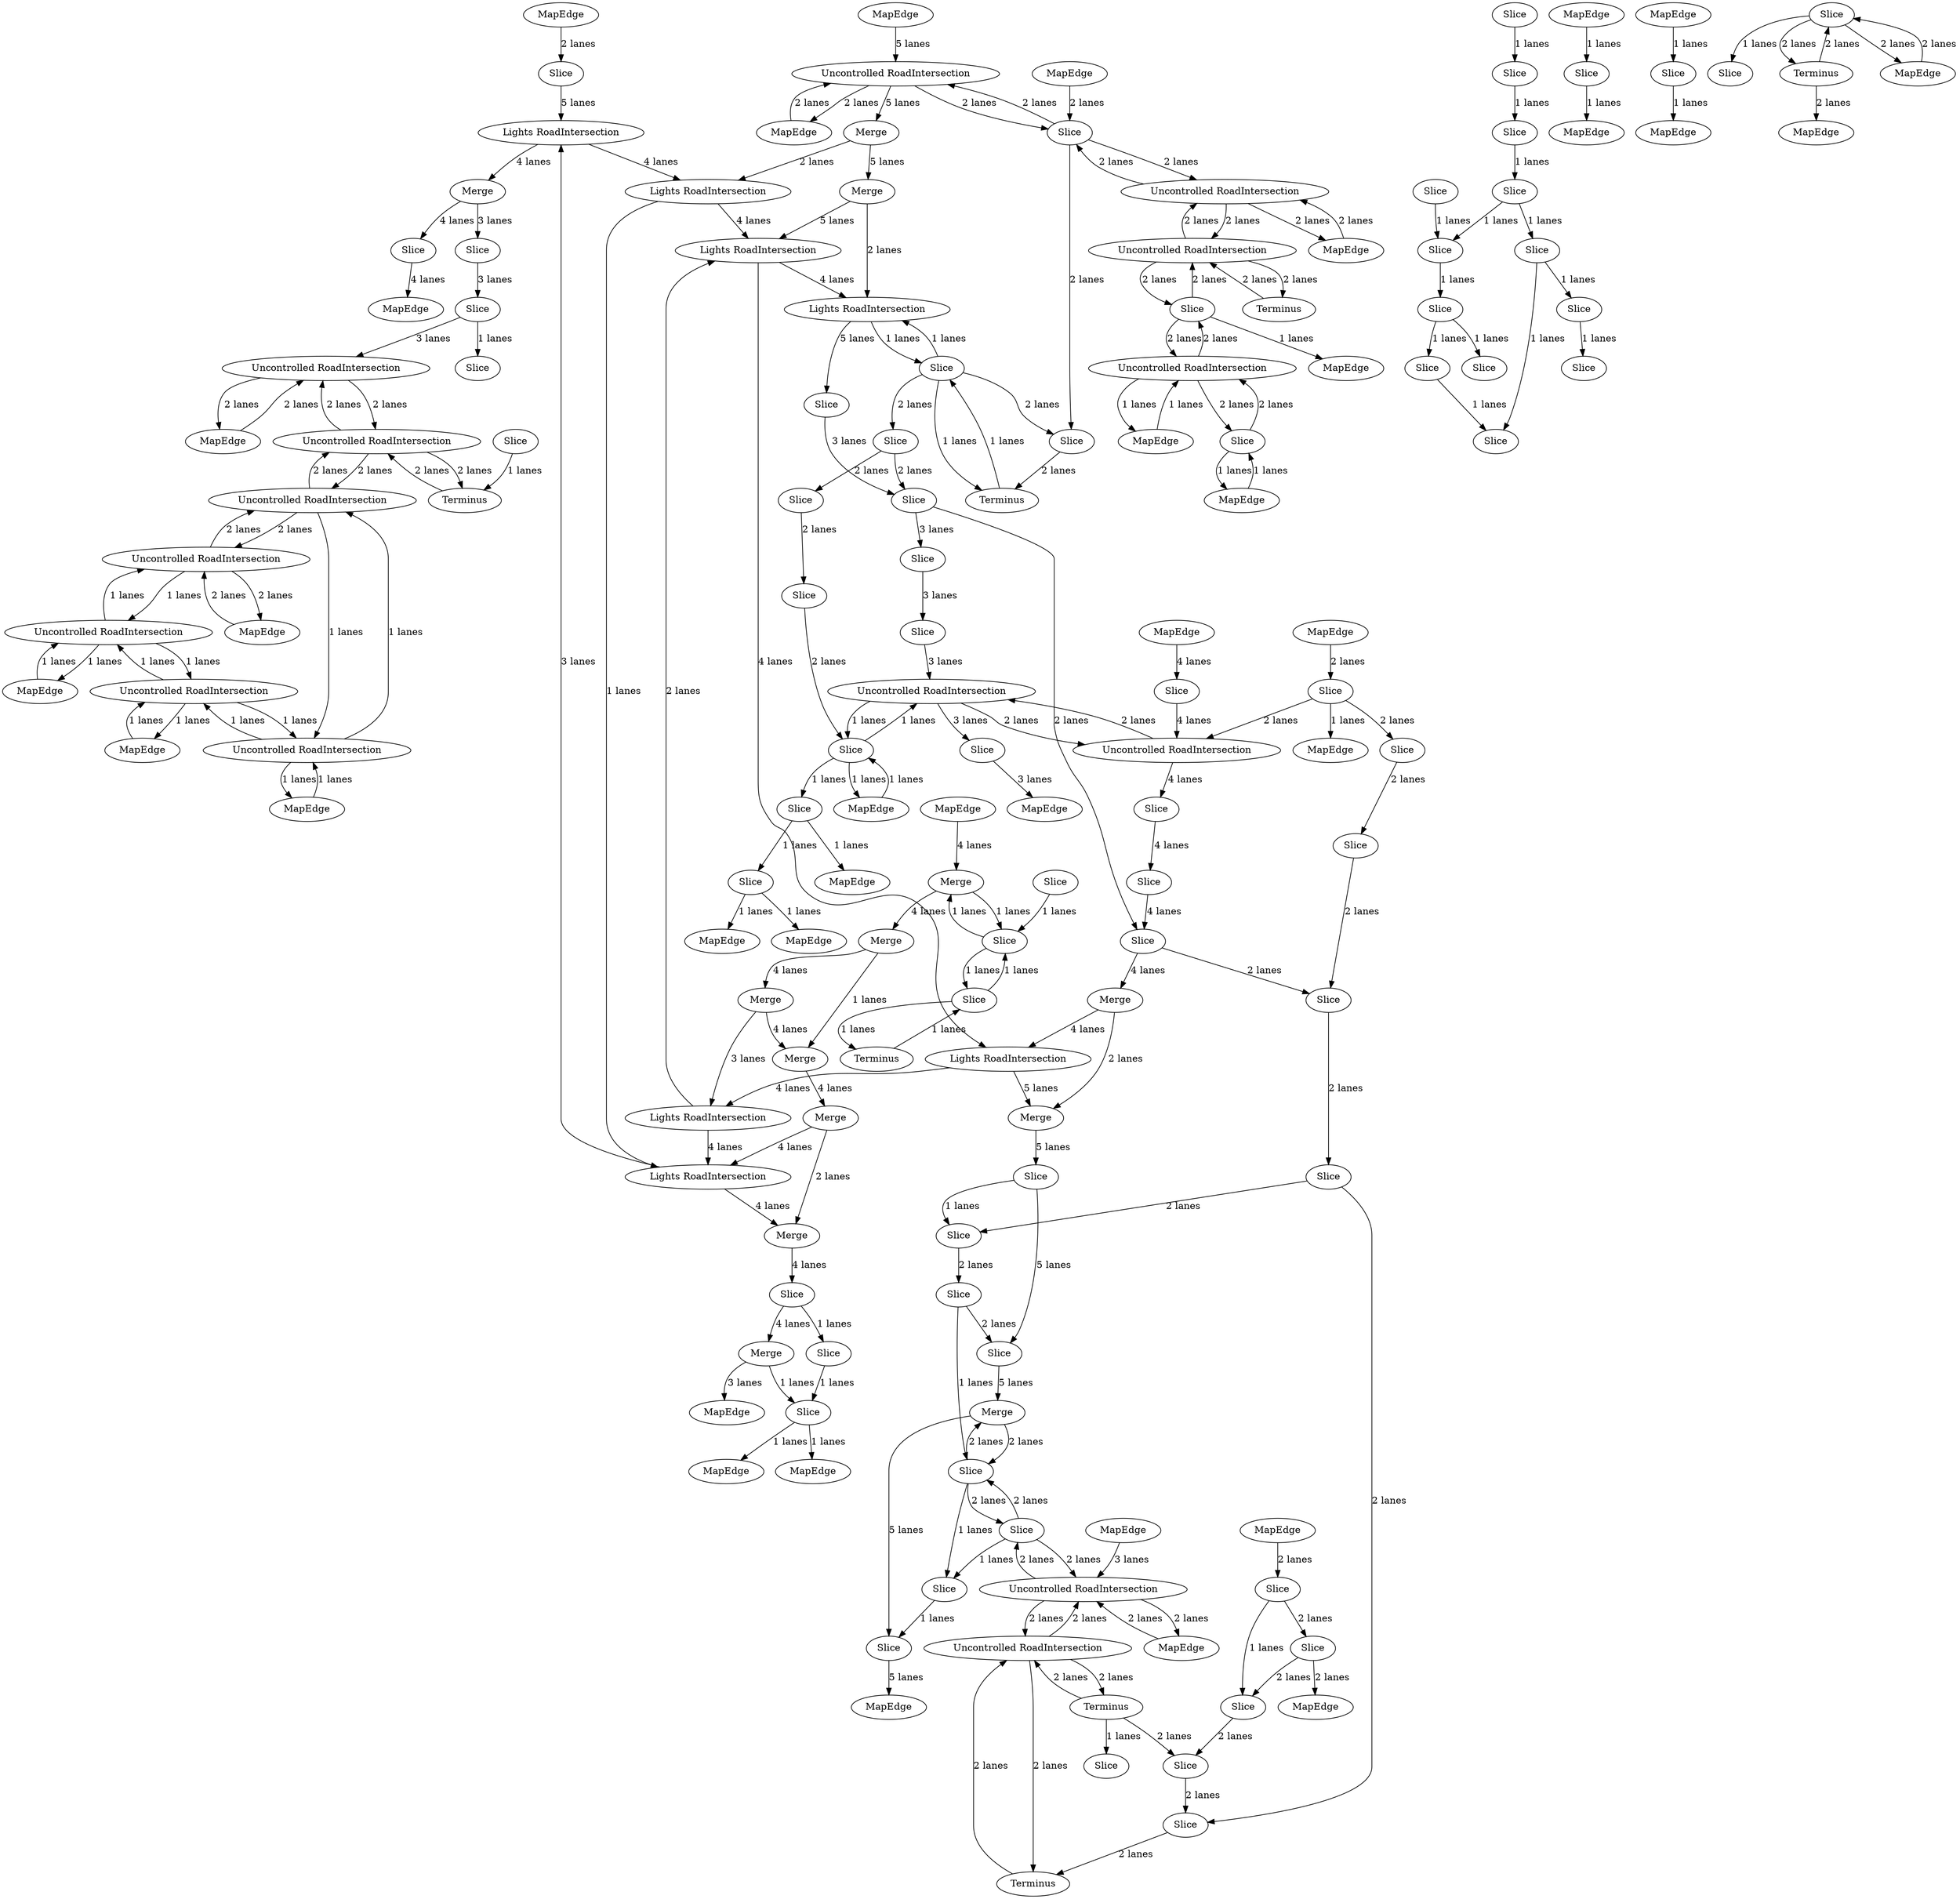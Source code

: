digraph {
    0 [ label = "MapEdge" ]
    1 [ label = "MapEdge" ]
    2 [ label = "MapEdge" ]
    3 [ label = "MapEdge" ]
    4 [ label = "MapEdge" ]
    5 [ label = "Uncontrolled RoadIntersection" ]
    6 [ label = "Uncontrolled RoadIntersection" ]
    7 [ label = "Terminus" ]
    8 [ label = "MapEdge" ]
    9 [ label = "Slice" ]
    10 [ label = "MapEdge" ]
    11 [ label = "Slice" ]
    12 [ label = "Uncontrolled RoadIntersection" ]
    13 [ label = "Merge" ]
    14 [ label = "Merge" ]
    15 [ label = "Uncontrolled RoadIntersection" ]
    16 [ label = "Uncontrolled RoadIntersection" ]
    17 [ label = "Slice" ]
    18 [ label = "Slice" ]
    19 [ label = "Slice" ]
    20 [ label = "Terminus" ]
    21 [ label = "Merge" ]
    22 [ label = "MapEdge" ]
    23 [ label = "Slice" ]
    24 [ label = "Slice" ]
    25 [ label = "Slice" ]
    26 [ label = "Merge" ]
    27 [ label = "Slice" ]
    28 [ label = "Slice" ]
    29 [ label = "Uncontrolled RoadIntersection" ]
    30 [ label = "Merge" ]
    31 [ label = "Slice" ]
    32 [ label = "Uncontrolled RoadIntersection" ]
    33 [ label = "Slice" ]
    34 [ label = "MapEdge" ]
    35 [ label = "Merge" ]
    36 [ label = "Merge" ]
    37 [ label = "Slice" ]
    38 [ label = "Slice" ]
    39 [ label = "Slice" ]
    40 [ label = "Slice" ]
    41 [ label = "Merge" ]
    42 [ label = "MapEdge" ]
    43 [ label = "Slice" ]
    44 [ label = "Slice" ]
    45 [ label = "Slice" ]
    46 [ label = "Slice" ]
    47 [ label = "Lights RoadIntersection" ]
    48 [ label = "Slice" ]
    49 [ label = "MapEdge" ]
    50 [ label = "MapEdge" ]
    51 [ label = "Slice" ]
    52 [ label = "Merge" ]
    53 [ label = "Slice" ]
    54 [ label = "Lights RoadIntersection" ]
    55 [ label = "Slice" ]
    56 [ label = "Lights RoadIntersection" ]
    57 [ label = "MapEdge" ]
    58 [ label = "Slice" ]
    59 [ label = "Slice" ]
    60 [ label = "Slice" ]
    61 [ label = "Lights RoadIntersection" ]
    62 [ label = "Lights RoadIntersection" ]
    63 [ label = "Slice" ]
    64 [ label = "Lights RoadIntersection" ]
    65 [ label = "Slice" ]
    66 [ label = "Uncontrolled RoadIntersection" ]
    67 [ label = "Slice" ]
    68 [ label = "Merge" ]
    69 [ label = "Merge" ]
    70 [ label = "Slice" ]
    71 [ label = "Slice" ]
    72 [ label = "Slice" ]
    73 [ label = "Lights RoadIntersection" ]
    74 [ label = "Slice" ]
    75 [ label = "Slice" ]
    76 [ label = "Slice" ]
    77 [ label = "Slice" ]
    78 [ label = "Terminus" ]
    79 [ label = "Slice" ]
    80 [ label = "Terminus" ]
    81 [ label = "Uncontrolled RoadIntersection" ]
    82 [ label = "Terminus" ]
    83 [ label = "MapEdge" ]
    84 [ label = "Terminus" ]
    85 [ label = "Slice" ]
    86 [ label = "Slice" ]
    87 [ label = "Slice" ]
    88 [ label = "Slice" ]
    89 [ label = "Merge" ]
    90 [ label = "Slice" ]
    91 [ label = "Uncontrolled RoadIntersection" ]
    92 [ label = "Merge" ]
    93 [ label = "Slice" ]
    94 [ label = "Slice" ]
    95 [ label = "Slice" ]
    96 [ label = "Slice" ]
    97 [ label = "Slice" ]
    98 [ label = "Slice" ]
    99 [ label = "Terminus" ]
    100 [ label = "Slice" ]
    101 [ label = "Slice" ]
    102 [ label = "Slice" ]
    103 [ label = "Slice" ]
    104 [ label = "Uncontrolled RoadIntersection" ]
    105 [ label = "Slice" ]
    106 [ label = "MapEdge" ]
    107 [ label = "Slice" ]
    108 [ label = "Uncontrolled RoadIntersection" ]
    109 [ label = "MapEdge" ]
    110 [ label = "Slice" ]
    111 [ label = "Slice" ]
    112 [ label = "MapEdge" ]
    113 [ label = "Slice" ]
    114 [ label = "MapEdge" ]
    115 [ label = "Slice" ]
    116 [ label = "Uncontrolled RoadIntersection" ]
    117 [ label = "Slice" ]
    118 [ label = "Uncontrolled RoadIntersection" ]
    119 [ label = "Uncontrolled RoadIntersection" ]
    120 [ label = "Slice" ]
    121 [ label = "Slice" ]
    122 [ label = "Slice" ]
    123 [ label = "Slice" ]
    124 [ label = "Slice" ]
    125 [ label = "Slice" ]
    126 [ label = "Slice" ]
    127 [ label = "Slice" ]
    128 [ label = "MapEdge" ]
    129 [ label = "MapEdge" ]
    130 [ label = "MapEdge" ]
    131 [ label = "MapEdge" ]
    132 [ label = "MapEdge" ]
    133 [ label = "MapEdge" ]
    134 [ label = "MapEdge" ]
    135 [ label = "MapEdge" ]
    136 [ label = "MapEdge" ]
    137 [ label = "MapEdge" ]
    138 [ label = "MapEdge" ]
    139 [ label = "MapEdge" ]
    140 [ label = "MapEdge" ]
    141 [ label = "MapEdge" ]
    142 [ label = "MapEdge" ]
    143 [ label = "MapEdge" ]
    144 [ label = "MapEdge" ]
    145 [ label = "MapEdge" ]
    146 [ label = "MapEdge" ]
    96 -> 92 [ label = "4 lanes" ]
    92 -> 52 [ label = "2 lanes" ]
    54 -> 61 [ label = "4 lanes" ]
    69 -> 73 [ label = "2 lanes" ]
    41 -> 36 [ label = "2 lanes" ]
    47 -> 36 [ label = "4 lanes" ]
    126 -> 57 [ label = "1 lanes" ]
    109 -> 101 [ label = "2 lanes" ]
    141 -> 71 [ label = "2 lanes" ]
    71 -> 141 [ label = "2 lanes" ]
    71 -> 82 [ label = "2 lanes" ]
    82 -> 71 [ label = "2 lanes" ]
    1 -> 6 [ label = "2 lanes" ]
    6 -> 1 [ label = "2 lanes" ]
    6 -> 16 [ label = "2 lanes" ]
    16 -> 6 [ label = "2 lanes" ]
    16 -> 29 [ label = "2 lanes" ]
    29 -> 16 [ label = "2 lanes" ]
    67 -> 63 [ label = "3 lanes" ]
    63 -> 32 [ label = "3 lanes" ]
    20 -> 29 [ label = "2 lanes" ]
    29 -> 20 [ label = "2 lanes" ]
    29 -> 32 [ label = "2 lanes" ]
    32 -> 29 [ label = "2 lanes" ]
    32 -> 142 [ label = "2 lanes" ]
    142 -> 32 [ label = "2 lanes" ]
    68 -> 67 [ label = "3 lanes" ]
    66 -> 81 [ label = "2 lanes" ]
    81 -> 66 [ label = "2 lanes" ]
    143 -> 91 [ label = "2 lanes" ]
    91 -> 143 [ label = "2 lanes" ]
    91 -> 93 [ label = "2 lanes" ]
    93 -> 91 [ label = "2 lanes" ]
    93 -> 104 [ label = "2 lanes" ]
    104 -> 93 [ label = "2 lanes" ]
    104 -> 108 [ label = "2 lanes" ]
    108 -> 104 [ label = "2 lanes" ]
    108 -> 110 [ label = "2 lanes" ]
    110 -> 108 [ label = "2 lanes" ]
    110 -> 118 [ label = "2 lanes" ]
    118 -> 110 [ label = "2 lanes" ]
    118 -> 121 [ label = "2 lanes" ]
    121 -> 118 [ label = "2 lanes" ]
    104 -> 145 [ label = "2 lanes" ]
    145 -> 104 [ label = "2 lanes" ]
    30 -> 33 [ label = "2 lanes" ]
    33 -> 30 [ label = "2 lanes" ]
    33 -> 44 [ label = "2 lanes" ]
    44 -> 33 [ label = "2 lanes" ]
    44 -> 66 [ label = "2 lanes" ]
    66 -> 44 [ label = "2 lanes" ]
    66 -> 83 [ label = "2 lanes" ]
    83 -> 66 [ label = "2 lanes" ]
    99 -> 108 [ label = "2 lanes" ]
    108 -> 99 [ label = "2 lanes" ]
    121 -> 132 [ label = "1 lanes" ]
    132 -> 121 [ label = "1 lanes" ]
    110 -> 146 [ label = "1 lanes" ]
    73 -> 88 [ label = "5 lanes" ]
    64 -> 62 [ label = "4 lanes" ]
    62 -> 56 [ label = "4 lanes" ]
    87 -> 144 [ label = "4 lanes" ]
    47 -> 54 [ label = "3 lanes" ]
    41 -> 47 [ label = "4 lanes" ]
    36 -> 25 [ label = "4 lanes" ]
    25 -> 21 [ label = "4 lanes" ]
    101 -> 95 [ label = "1 lanes" ]
    81 -> 78 [ label = "2 lanes" ]
    78 -> 81 [ label = "2 lanes" ]
    77 -> 78 [ label = "2 lanes" ]
    90 -> 95 [ label = "2 lanes" ]
    95 -> 85 [ label = "2 lanes" ]
    85 -> 77 [ label = "2 lanes" ]
    101 -> 90 [ label = "2 lanes" ]
    90 -> 34 [ label = "2 lanes" ]
    119 -> 124 [ label = "3 lanes" ]
    124 -> 134 [ label = "3 lanes" ]
    116 -> 119 [ label = "2 lanes" ]
    119 -> 116 [ label = "2 lanes" ]
    111 -> 98 [ label = "4 lanes" ]
    103 -> 117 [ label = "3 lanes" ]
    123 -> 116 [ label = "4 lanes" ]
    116 -> 111 [ label = "4 lanes" ]
    119 -> 120 [ label = "1 lanes" ]
    120 -> 119 [ label = "1 lanes" ]
    120 -> 135 [ label = "1 lanes" ]
    135 -> 120 [ label = "1 lanes" ]
    133 -> 123 [ label = "4 lanes" ]
    100 -> 97 [ label = "2 lanes" ]
    97 -> 96 [ label = "2 lanes" ]
    96 -> 94 [ label = "2 lanes" ]
    71 -> 70 [ label = "1 lanes" ]
    63 -> 65 [ label = "1 lanes" ]
    17 -> 20 [ label = "1 lanes" ]
    59 -> 58 [ label = "1 lanes" ]
    43 -> 46 [ label = "1 lanes" ]
    46 -> 53 [ label = "1 lanes" ]
    53 -> 55 [ label = "1 lanes" ]
    40 -> 43 [ label = "1 lanes" ]
    46 -> 45 [ label = "1 lanes" ]
    58 -> 55 [ label = "1 lanes" ]
    74 -> 72 [ label = "1 lanes" ]
    53 -> 74 [ label = "1 lanes" ]
    38 -> 45 [ label = "1 lanes" ]
    45 -> 59 [ label = "1 lanes" ]
    59 -> 60 [ label = "1 lanes" ]
    84 -> 86 [ label = "1 lanes" ]
    122 -> 127 [ label = "1 lanes" ]
    127 -> 136 [ label = "1 lanes" ]
    127 -> 130 [ label = "1 lanes" ]
    27 -> 11 [ label = "1 lanes" ]
    75 -> 76 [ label = "2 lanes" ]
    80 -> 75 [ label = "1 lanes" ]
    75 -> 80 [ label = "1 lanes" ]
    75 -> 73 [ label = "1 lanes" ]
    73 -> 75 [ label = "1 lanes" ]
    93 -> 76 [ label = "2 lanes" ]
    76 -> 80 [ label = "2 lanes" ]
    62 -> 52 [ label = "5 lanes" ]
    44 -> 28 [ label = "1 lanes" ]
    28 -> 24 [ label = "1 lanes" ]
    21 -> 18 [ label = "1 lanes" ]
    18 -> 140 [ label = "1 lanes" ]
    23 -> 18 [ label = "1 lanes" ]
    18 -> 139 [ label = "1 lanes" ]
    0 -> 19 [ label = "2 lanes" ]
    84 -> 85 [ label = "2 lanes" ]
    113 -> 116 [ label = "2 lanes" ]
    4 -> 5 [ label = "1 lanes" ]
    5 -> 4 [ label = "1 lanes" ]
    5 -> 6 [ label = "1 lanes" ]
    6 -> 5 [ label = "1 lanes" ]
    5 -> 12 [ label = "1 lanes" ]
    12 -> 5 [ label = "1 lanes" ]
    12 -> 15 [ label = "1 lanes" ]
    15 -> 12 [ label = "1 lanes" ]
    15 -> 16 [ label = "1 lanes" ]
    16 -> 15 [ label = "1 lanes" ]
    15 -> 22 [ label = "1 lanes" ]
    22 -> 15 [ label = "1 lanes" ]
    12 -> 10 [ label = "1 lanes" ]
    10 -> 12 [ label = "1 lanes" ]
    8 -> 13 [ label = "4 lanes" ]
    13 -> 14 [ label = "4 lanes" ]
    14 -> 26 [ label = "4 lanes" ]
    26 -> 35 [ label = "4 lanes" ]
    35 -> 41 [ label = "4 lanes" ]
    13 -> 11 [ label = "1 lanes" ]
    11 -> 13 [ label = "1 lanes" ]
    11 -> 9 [ label = "1 lanes" ]
    9 -> 11 [ label = "1 lanes" ]
    9 -> 7 [ label = "1 lanes" ]
    7 -> 9 [ label = "1 lanes" ]
    14 -> 35 [ label = "1 lanes" ]
    89 -> 61 [ label = "2 lanes" ]
    52 -> 48 [ label = "5 lanes" ]
    48 -> 31 [ label = "5 lanes" ]
    31 -> 30 [ label = "5 lanes" ]
    26 -> 56 [ label = "3 lanes" ]
    69 -> 64 [ label = "5 lanes" ]
    113 -> 42 [ label = "1 lanes" ]
    125 -> 128 [ label = "1 lanes" ]
    131 -> 126 [ label = "1 lanes" ]
    50 -> 125 [ label = "1 lanes" ]
    30 -> 24 [ label = "5 lanes" ]
    24 -> 2 [ label = "5 lanes" ]
    61 -> 47 [ label = "1 lanes" ]
    61 -> 64 [ label = "4 lanes" ]
    56 -> 64 [ label = "2 lanes" ]
    56 -> 47 [ label = "4 lanes" ]
    39 -> 40 [ label = "1 lanes" ]
    21 -> 3 [ label = "3 lanes" ]
    19 -> 54 [ label = "5 lanes" ]
    88 -> 97 [ label = "3 lanes" ]
    82 -> 106 [ label = "2 lanes" ]
    49 -> 66 [ label = "3 lanes" ]
    129 -> 118 [ label = "1 lanes" ]
    118 -> 129 [ label = "1 lanes" ]
    117 -> 119 [ label = "3 lanes" ]
    97 -> 103 [ label = "3 lanes" ]
    81 -> 84 [ label = "2 lanes" ]
    84 -> 81 [ label = "2 lanes" ]
    25 -> 23 [ label = "1 lanes" ]
    92 -> 62 [ label = "4 lanes" ]
    98 -> 96 [ label = "4 lanes" ]
    64 -> 73 [ label = "4 lanes" ]
    54 -> 68 [ label = "4 lanes" ]
    68 -> 87 [ label = "4 lanes" ]
    91 -> 89 [ label = "5 lanes" ]
    89 -> 69 [ label = "5 lanes" ]
    112 -> 91 [ label = "5 lanes" ]
    79 -> 77 [ label = "2 lanes" ]
    137 -> 113 [ label = "2 lanes" ]
    79 -> 51 [ label = "2 lanes" ]
    51 -> 37 [ label = "2 lanes" ]
    37 -> 31 [ label = "2 lanes" ]
    107 -> 102 [ label = "2 lanes" ]
    48 -> 51 [ label = "1 lanes" ]
    75 -> 100 [ label = "2 lanes" ]
    115 -> 120 [ label = "2 lanes" ]
    105 -> 115 [ label = "2 lanes" ]
    120 -> 122 [ label = "1 lanes" ]
    122 -> 138 [ label = "1 lanes" ]
    37 -> 33 [ label = "1 lanes" ]
    33 -> 28 [ label = "1 lanes" ]
    114 -> 93 [ label = "2 lanes" ]
    102 -> 94 [ label = "2 lanes" ]
    94 -> 79 [ label = "2 lanes" ]
    113 -> 107 [ label = "2 lanes" ]
    100 -> 105 [ label = "2 lanes" ]
}
